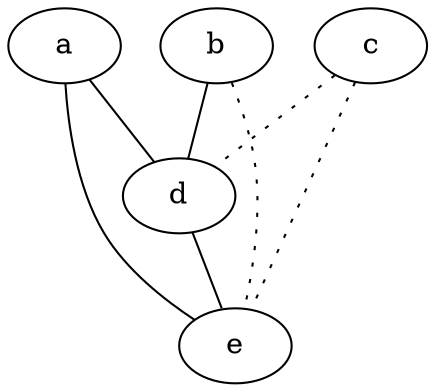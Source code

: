 graph {
a -- d;
a -- e;
b -- d;
b -- e [style=dotted];
c -- d [style=dotted];
c -- e [style=dotted];
d -- e;
}

